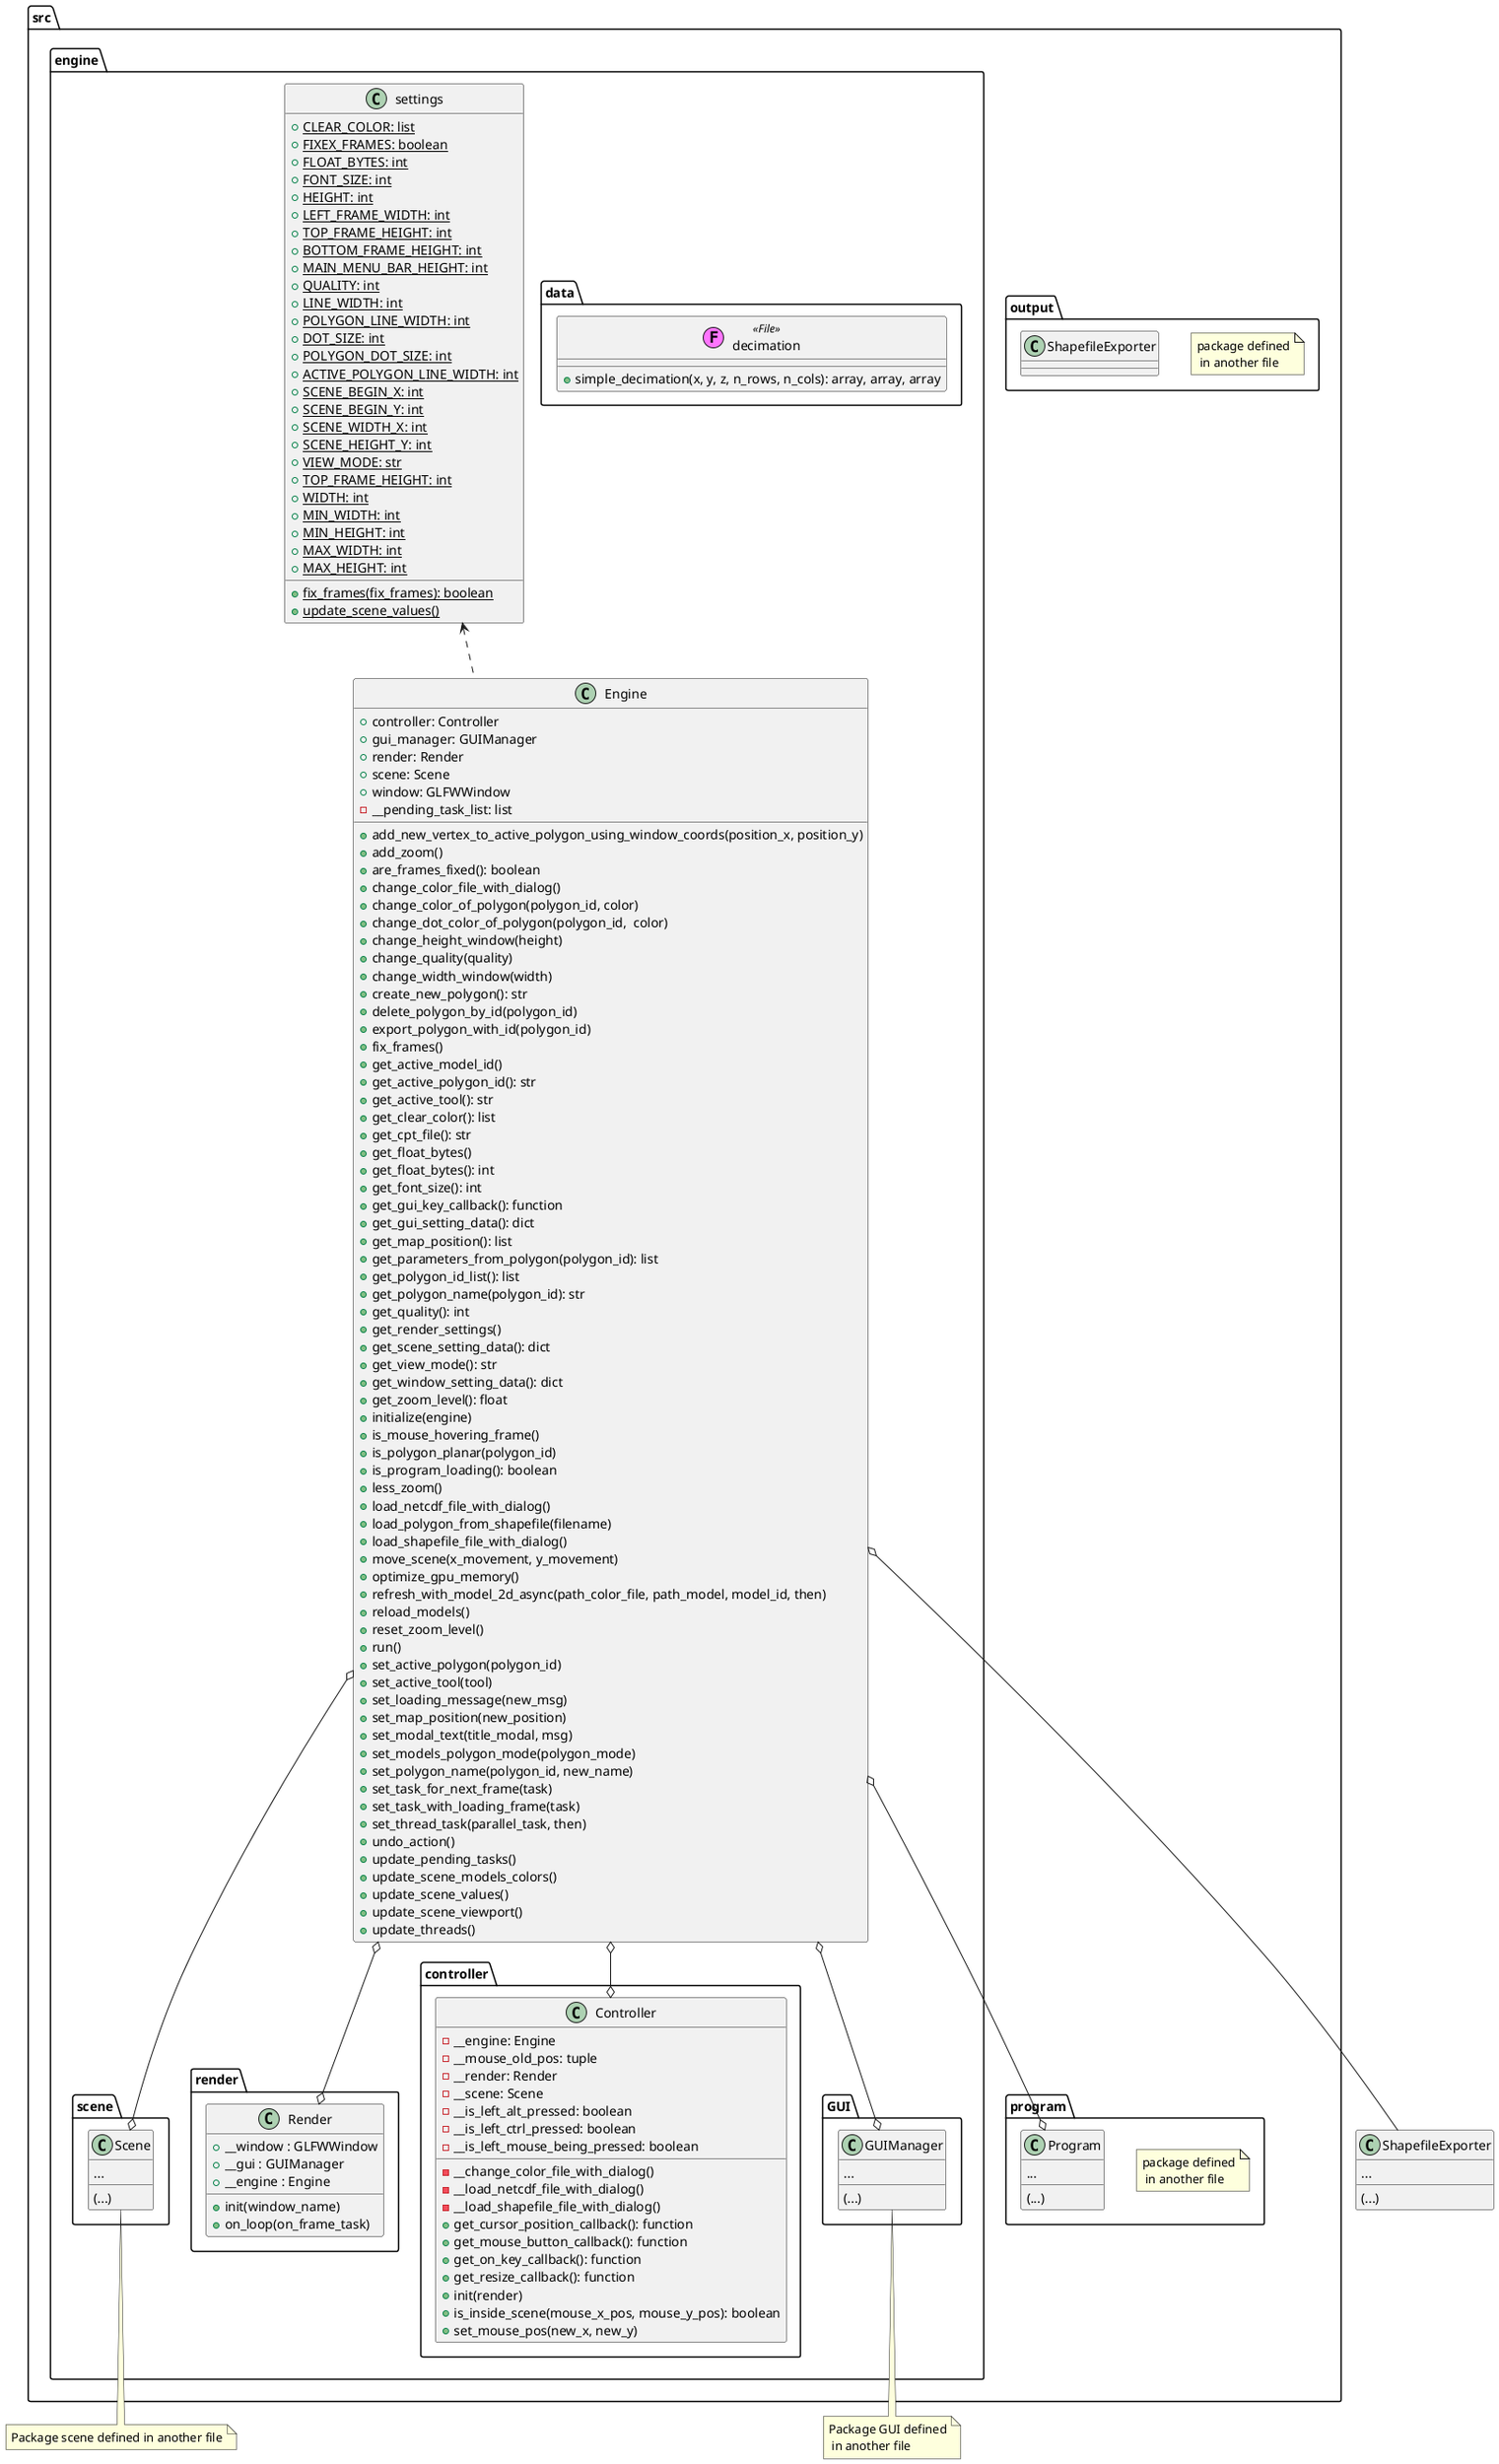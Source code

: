 @startuml
'https://plantuml.com/class-diagram

!$file = "(F,#ff75ff) File"

package src {

    package program {
        note "package defined\n in another file" as n_program
    }

    package output {
        note "package defined\n in another file" as n_output
        class ShapefileExporter
    }

    package engine {
        package scene {}
        package render {}
        package controller {}
        package data {}
        package GUI {}
    }
}

class ShapefileExporter {
    ...
    (...)
}

class src.program.Program {
    ...
    (...)
}

class src.engine.Engine {
    + controller: Controller
    + gui_manager: GUIManager
    + render: Render
    + scene: Scene
    + window: GLFWWindow
    - __pending_task_list: list
    + add_new_vertex_to_active_polygon_using_window_coords(position_x, position_y)
    + add_zoom()
    + are_frames_fixed(): boolean
    + change_color_file_with_dialog()
    + change_color_of_polygon(polygon_id, color)
    + change_dot_color_of_polygon(polygon_id,  color)
    + change_height_window(height)
    + change_quality(quality)
    + change_width_window(width)
    + create_new_polygon(): str
    + delete_polygon_by_id(polygon_id)
    + export_polygon_with_id(polygon_id)
    + fix_frames()
    + get_active_model_id()
    + get_active_polygon_id(): str
    + get_active_tool(): str
    + get_clear_color(): list
    + get_cpt_file(): str
    + get_float_bytes()
    + get_float_bytes(): int
    + get_font_size(): int
    + get_gui_key_callback(): function
    + get_gui_setting_data(): dict
    + get_map_position(): list
    + get_parameters_from_polygon(polygon_id): list
    + get_polygon_id_list(): list
    + get_polygon_name(polygon_id): str
    + get_quality(): int
    + get_render_settings()
    + get_scene_setting_data(): dict
    + get_view_mode(): str
    + get_window_setting_data(): dict
    + get_zoom_level(): float
    + initialize(engine)
    + is_mouse_hovering_frame()
    + is_polygon_planar(polygon_id)
    + is_program_loading(): boolean
    + less_zoom()
    + load_netcdf_file_with_dialog()
    + load_polygon_from_shapefile(filename)
    + load_shapefile_file_with_dialog()
    + move_scene(x_movement, y_movement)
    + optimize_gpu_memory()
    + refresh_with_model_2d_async(path_color_file, path_model, model_id, then)
    + reload_models()
    + reset_zoom_level()
    + run()
    + set_active_polygon(polygon_id)
    + set_active_tool(tool)
    + set_loading_message(new_msg)
    + set_map_position(new_position)
    + set_modal_text(title_modal, msg)
    + set_models_polygon_mode(polygon_mode)
    + set_polygon_name(polygon_id, new_name)
    + set_task_for_next_frame(task)
    + set_task_with_loading_frame(task)
    + set_thread_task(parallel_task, then)
    + undo_action()
    + update_pending_tasks()
    + update_scene_models_colors()
    + update_scene_values()
    + update_scene_viewport()
    + update_threads()
}

class src.engine.scene.Scene {
    ...
    (...)
}
note bottom: Package scene defined in another file

class src.engine.render.Render {
    + __window : GLFWWindow
    + __gui : GUIManager
    + __engine : Engine
    + init(window_name)
    + on_loop(on_frame_task)
}
class src.engine.data.decimation <<$file>>{
    + simple_decimation(x, y, z, n_rows, n_cols): array, array, array
}
class src.engine.controller.Controller {
    - __engine: Engine
    - __mouse_old_pos: tuple
    - __render: Render
    - __scene: Scene
    - __is_left_alt_pressed: boolean
    - __is_left_ctrl_pressed: boolean
    - __is_left_mouse_being_pressed: boolean

    - __change_color_file_with_dialog()
    - __load_netcdf_file_with_dialog()
    - __load_shapefile_file_with_dialog()
    + get_cursor_position_callback(): function
    + get_mouse_button_callback(): function
    + get_on_key_callback(): function
    + get_resize_callback(): function
    + init(render)
    + is_inside_scene(mouse_x_pos, mouse_y_pos): boolean
    + set_mouse_pos(new_x, new_y)
}
class src.engine.GUI.GUIManager {
    ...
    (...)
}
note bottom: Package GUI defined\n in another file

class src.engine.settings  {
    {static} + CLEAR_COLOR: list
    {static} + fix_frames(fix_frames): boolean
    {static} + FIXEX_FRAMES: boolean
    {static} + FLOAT_BYTES: int
    {static} + FONT_SIZE: int
    {static} + HEIGHT: int
    {static} + LEFT_FRAME_WIDTH: int
    {static} + TOP_FRAME_HEIGHT: int
    {static} + BOTTOM_FRAME_HEIGHT: int
    {static} + MAIN_MENU_BAR_HEIGHT: int
    {static} + QUALITY: int
    {static} + LINE_WIDTH: int
    {static} + POLYGON_LINE_WIDTH: int
    {static} + DOT_SIZE: int
    {static} + POLYGON_DOT_SIZE: int
    {static} + ACTIVE_POLYGON_LINE_WIDTH: int
    {static} + SCENE_BEGIN_X: int
    {static} + SCENE_BEGIN_Y: int
    {static} + SCENE_WIDTH_X: int
    {static} + SCENE_HEIGHT_Y: int
    {static} + VIEW_MODE: str
    {static} + TOP_FRAME_HEIGHT: int
    {static} + WIDTH: int
    {static} + MIN_WIDTH: int
    {static} + MIN_HEIGHT: int
    {static} + MAX_WIDTH: int
    {static} + MAX_HEIGHT: int
    {static} + update_scene_values()
}

src.engine.Engine o--o src.engine.scene.Scene
src.engine.Engine o--o src.engine.controller.Controller
src.engine.Engine o--o src.engine.render.Render
src.engine.Engine o--o src.engine.GUI.GUIManager
src.engine.Engine o--o src.program.Program

src.engine.Engine -u.> src.engine.settings

src.engine.Engine o-- ShapefileExporter

@enduml